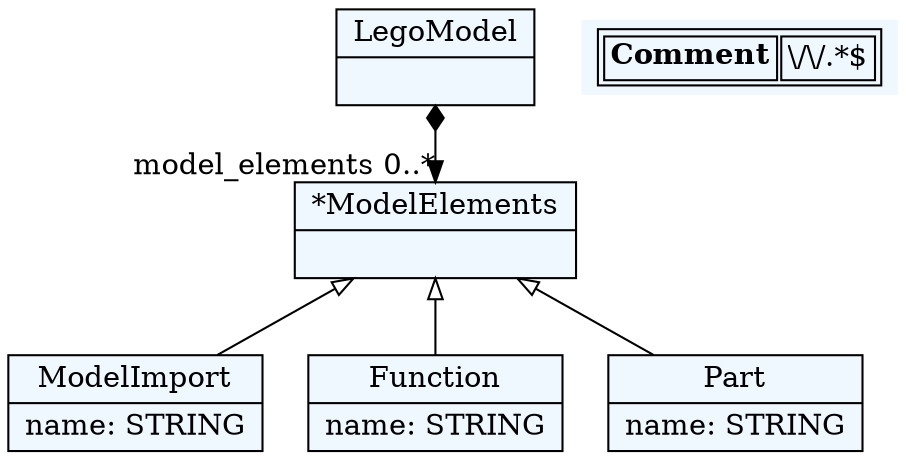 
    digraph textX {
    fontname = "Bitstream Vera Sans"
    fontsize = 8
    node[
        shape=record,
        style=filled,
        fillcolor=aliceblue
    ]
    nodesep = 0.3
    edge[dir=black,arrowtail=empty]


2730953488032[ label="{LegoModel|}"]

2730953485200[ label="{*ModelElements|}"]

2730953492752[ label="{ModelImport|name: STRING\l}"]

2730953487088[ label="{Function|name: STRING\l}"]

2730953497472[ label="{Part|name: STRING\l}"]



2730953488032 -> 2730953485200[arrowtail=diamond, dir=both, headlabel="model_elements 0..*"]
2730953485200 -> 2730953492752 [dir=back]
2730953485200 -> 2730953487088 [dir=back]
2730953485200 -> 2730953497472 [dir=back]
match_rules [ shape=plaintext, label=< <table>
	<tr>
		<td><b>Comment</b></td><td>\/\/.*$</td>
	</tr>
</table> >]


}
